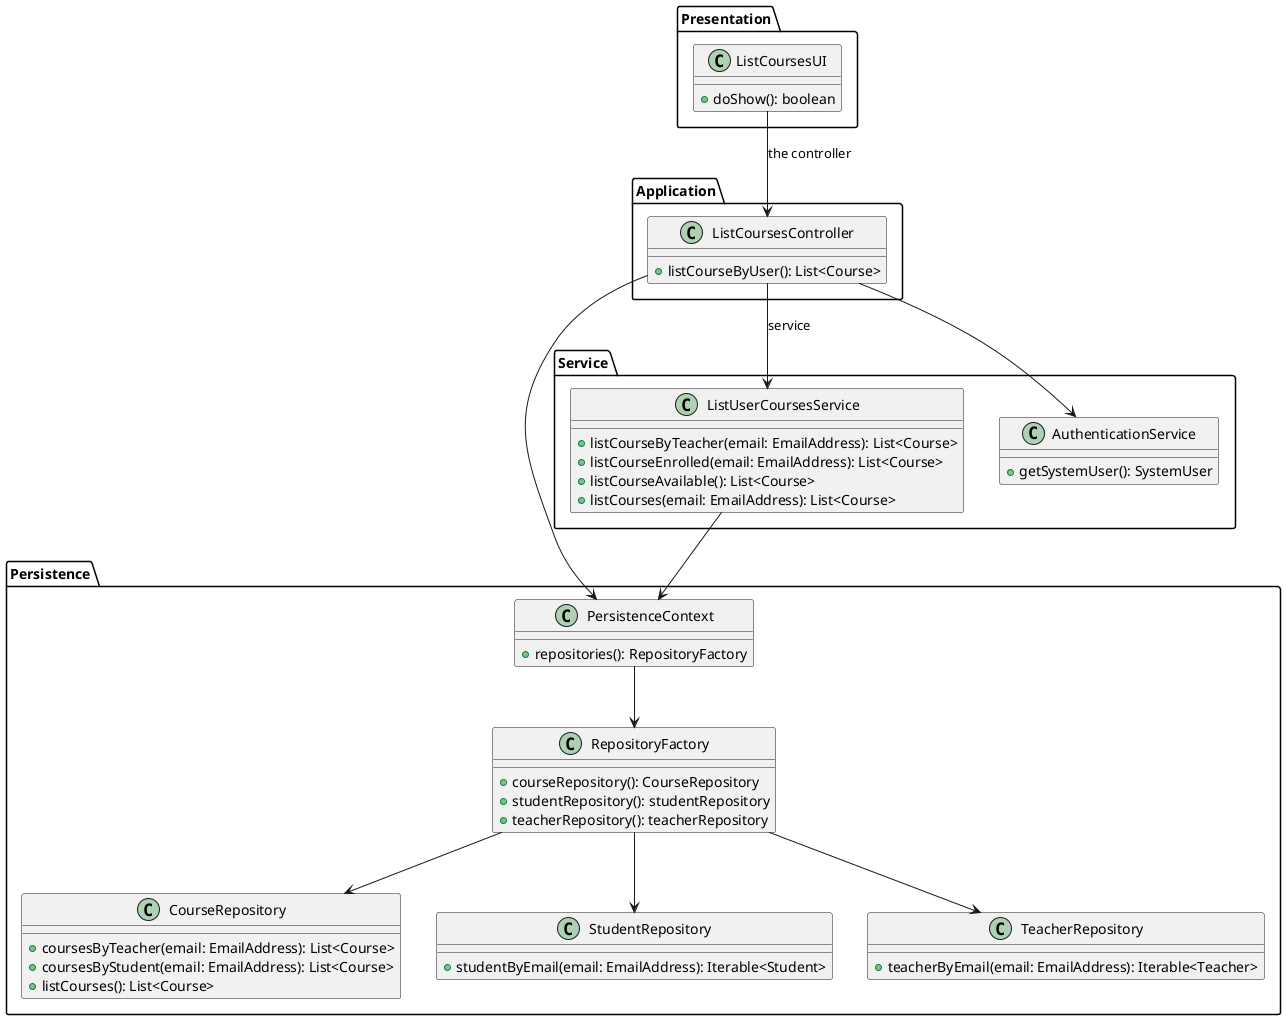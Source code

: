 @startuml
package "Persistence"{
class PersistenceContext {
    + repositories(): RepositoryFactory
}
class RepositoryFactory {
     + courseRepository(): CourseRepository
     + studentRepository(): studentRepository
     + teacherRepository(): teacherRepository
}
class CourseRepository {
    + coursesByTeacher(email: EmailAddress): List<Course>
    + coursesByStudent(email: EmailAddress): List<Course>
    + listCourses(): List<Course>
}

class StudentRepository {
    + studentByEmail(email: EmailAddress): Iterable<Student>
}
class TeacherRepository{
 + teacherByEmail(email: EmailAddress): Iterable<Teacher>
}
}


package "Service"{
class ListUserCoursesService {
    + listCourseByTeacher(email: EmailAddress): List<Course>
    + listCourseEnrolled(email: EmailAddress): List<Course>
    + listCourseAvailable(): List<Course>
    + listCourses(email: EmailAddress): List<Course>
}
class AuthenticationService{
 + getSystemUser(): SystemUser
}
}

package "Application" {
class ListCoursesController {
    + listCourseByUser(): List<Course>
}
}
package "Presentation"  {
class ListCoursesUI {
    +doShow(): boolean
}
}


ListCoursesUI --> ListCoursesController : the controller
ListCoursesController --> ListUserCoursesService :service
ListUserCoursesService --> PersistenceContext
PersistenceContext --> RepositoryFactory
RepositoryFactory --> CourseRepository
RepositoryFactory --> StudentRepository
RepositoryFactory --> TeacherRepository
ListCoursesController --> PersistenceContext
ListCoursesController --> AuthenticationService






@enduml
